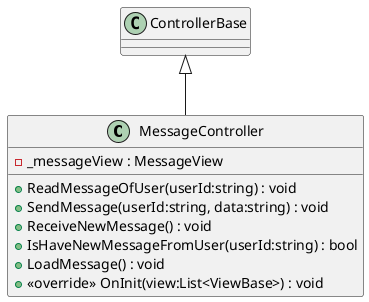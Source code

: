 @startuml
class MessageController {
    - _messageView : MessageView
    + ReadMessageOfUser(userId:string) : void
    + SendMessage(userId:string, data:string) : void
    + ReceiveNewMessage() : void
    + IsHaveNewMessageFromUser(userId:string) : bool
    + LoadMessage() : void
    + <<override>> OnInit(view:List<ViewBase>) : void
}
ControllerBase <|-- MessageController
@enduml
